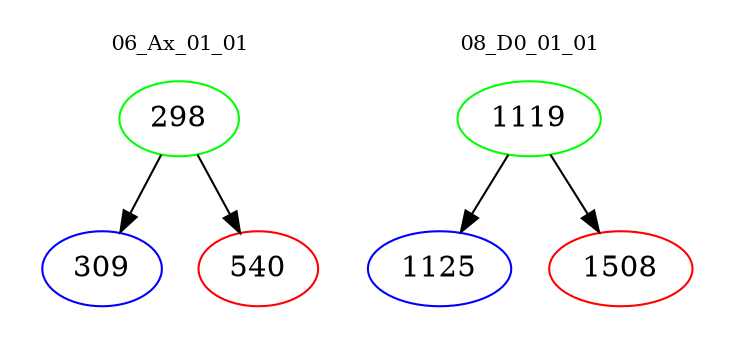 digraph{
subgraph cluster_0 {
color = white
label = "06_Ax_01_01";
fontsize=10;
T0_298 [label="298", color="green"]
T0_298 -> T0_309 [color="black"]
T0_309 [label="309", color="blue"]
T0_298 -> T0_540 [color="black"]
T0_540 [label="540", color="red"]
}
subgraph cluster_1 {
color = white
label = "08_D0_01_01";
fontsize=10;
T1_1119 [label="1119", color="green"]
T1_1119 -> T1_1125 [color="black"]
T1_1125 [label="1125", color="blue"]
T1_1119 -> T1_1508 [color="black"]
T1_1508 [label="1508", color="red"]
}
}
